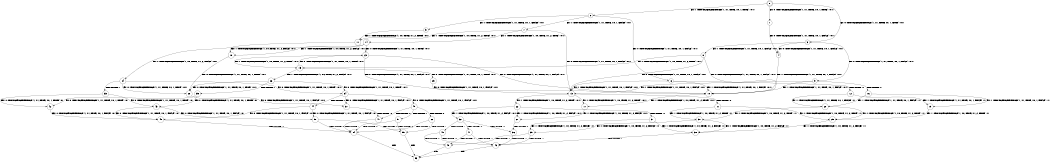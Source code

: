 digraph BCG {
size = "7, 10.5";
center = TRUE;
node [shape = circle];
0 [peripheries = 2];
0 -> 1 [label = "EX !0 !ATOMIC_EXCH_BRANCH (1, +1, TRUE, +0, 1, TRUE) !:0:1:"];
0 -> 2 [label = "EX !1 !ATOMIC_EXCH_BRANCH (1, +1, TRUE, +0, 1, TRUE) !:0:1:"];
0 -> 3 [label = "EX !0 !ATOMIC_EXCH_BRANCH (1, +1, TRUE, +0, 1, TRUE) !:0:1:"];
1 -> 4 [label = "EX !0 !ATOMIC_EXCH_BRANCH (1, +1, TRUE, +0, 1, FALSE) !:0:1:"];
2 -> 5 [label = "EX !1 !ATOMIC_EXCH_BRANCH (1, +1, TRUE, +0, 1, FALSE) !:0:1:"];
2 -> 6 [label = "EX !0 !ATOMIC_EXCH_BRANCH (1, +1, TRUE, +0, 1, FALSE) !:0:1:"];
2 -> 7 [label = "EX !1 !ATOMIC_EXCH_BRANCH (1, +1, TRUE, +0, 1, FALSE) !:0:1:"];
3 -> 4 [label = "EX !0 !ATOMIC_EXCH_BRANCH (1, +1, TRUE, +0, 1, FALSE) !:0:1:"];
3 -> 8 [label = "EX !1 !ATOMIC_EXCH_BRANCH (1, +1, TRUE, +0, 1, FALSE) !:0:1:"];
3 -> 9 [label = "EX !0 !ATOMIC_EXCH_BRANCH (1, +1, TRUE, +0, 1, FALSE) !:0:1:"];
4 -> 10 [label = "EX !1 !ATOMIC_EXCH_BRANCH (1, +1, TRUE, +0, 1, FALSE) !:0:1:"];
5 -> 11 [label = "EX !1 !ATOMIC_EXCH_BRANCH (1, +0, TRUE, +1, 2, TRUE) !:0:1:"];
6 -> 10 [label = "EX !1 !ATOMIC_EXCH_BRANCH (1, +1, TRUE, +0, 1, FALSE) !:0:1:"];
6 -> 12 [label = "TERMINATE !0"];
6 -> 13 [label = "EX !1 !ATOMIC_EXCH_BRANCH (1, +1, TRUE, +0, 1, FALSE) !:0:1:"];
7 -> 11 [label = "EX !1 !ATOMIC_EXCH_BRANCH (1, +0, TRUE, +1, 2, TRUE) !:0:1:"];
7 -> 13 [label = "EX !0 !ATOMIC_EXCH_BRANCH (1, +1, TRUE, +0, 1, FALSE) !:0:1:"];
7 -> 14 [label = "EX !1 !ATOMIC_EXCH_BRANCH (1, +0, TRUE, +1, 2, TRUE) !:0:1:"];
8 -> 10 [label = "EX !0 !ATOMIC_EXCH_BRANCH (1, +1, TRUE, +0, 1, FALSE) !:0:1:"];
8 -> 15 [label = "EX !1 !ATOMIC_EXCH_BRANCH (1, +0, TRUE, +1, 2, TRUE) !:0:1:"];
8 -> 13 [label = "EX !0 !ATOMIC_EXCH_BRANCH (1, +1, TRUE, +0, 1, FALSE) !:0:1:"];
9 -> 10 [label = "EX !1 !ATOMIC_EXCH_BRANCH (1, +1, TRUE, +0, 1, FALSE) !:0:1:"];
9 -> 16 [label = "TERMINATE !0"];
9 -> 13 [label = "EX !1 !ATOMIC_EXCH_BRANCH (1, +1, TRUE, +0, 1, FALSE) !:0:1:"];
10 -> 17 [label = "EX !1 !ATOMIC_EXCH_BRANCH (1, +0, TRUE, +1, 2, TRUE) !:0:1:"];
11 -> 18 [label = "EX !1 !ATOMIC_EXCH_BRANCH (1, +0, TRUE, +1, 2, FALSE) !:0:1:"];
12 -> 19 [label = "EX !1 !ATOMIC_EXCH_BRANCH (1, +1, TRUE, +0, 1, FALSE) !:1:"];
12 -> 20 [label = "EX !1 !ATOMIC_EXCH_BRANCH (1, +1, TRUE, +0, 1, FALSE) !:1:"];
13 -> 17 [label = "EX !1 !ATOMIC_EXCH_BRANCH (1, +0, TRUE, +1, 2, TRUE) !:0:1:"];
13 -> 21 [label = "TERMINATE !0"];
13 -> 22 [label = "EX !1 !ATOMIC_EXCH_BRANCH (1, +0, TRUE, +1, 2, TRUE) !:0:1:"];
14 -> 18 [label = "EX !1 !ATOMIC_EXCH_BRANCH (1, +0, TRUE, +1, 2, FALSE) !:0:1:"];
14 -> 23 [label = "EX !0 !ATOMIC_EXCH_BRANCH (1, +1, TRUE, +0, 1, TRUE) !:0:1:"];
14 -> 24 [label = "EX !1 !ATOMIC_EXCH_BRANCH (1, +0, TRUE, +1, 2, FALSE) !:0:1:"];
15 -> 25 [label = "EX !0 !ATOMIC_EXCH_BRANCH (1, +1, TRUE, +0, 1, TRUE) !:0:1:"];
15 -> 26 [label = "EX !1 !ATOMIC_EXCH_BRANCH (1, +0, TRUE, +1, 2, FALSE) !:0:1:"];
15 -> 23 [label = "EX !0 !ATOMIC_EXCH_BRANCH (1, +1, TRUE, +0, 1, TRUE) !:0:1:"];
16 -> 19 [label = "EX !1 !ATOMIC_EXCH_BRANCH (1, +1, TRUE, +0, 1, FALSE) !:1:"];
16 -> 20 [label = "EX !1 !ATOMIC_EXCH_BRANCH (1, +1, TRUE, +0, 1, FALSE) !:1:"];
17 -> 27 [label = "EX !1 !ATOMIC_EXCH_BRANCH (1, +0, TRUE, +1, 2, FALSE) !:0:1:"];
18 -> 28 [label = "EX !0 !ATOMIC_EXCH_BRANCH (1, +1, TRUE, +0, 1, TRUE) !:0:1:"];
19 -> 29 [label = "EX !1 !ATOMIC_EXCH_BRANCH (1, +0, TRUE, +1, 2, TRUE) !:1:"];
20 -> 29 [label = "EX !1 !ATOMIC_EXCH_BRANCH (1, +0, TRUE, +1, 2, TRUE) !:1:"];
20 -> 30 [label = "EX !1 !ATOMIC_EXCH_BRANCH (1, +0, TRUE, +1, 2, TRUE) !:1:"];
21 -> 29 [label = "EX !1 !ATOMIC_EXCH_BRANCH (1, +0, TRUE, +1, 2, TRUE) !:1:"];
21 -> 30 [label = "EX !1 !ATOMIC_EXCH_BRANCH (1, +0, TRUE, +1, 2, TRUE) !:1:"];
22 -> 27 [label = "EX !1 !ATOMIC_EXCH_BRANCH (1, +0, TRUE, +1, 2, FALSE) !:0:1:"];
22 -> 31 [label = "TERMINATE !0"];
22 -> 32 [label = "EX !1 !ATOMIC_EXCH_BRANCH (1, +0, TRUE, +1, 2, FALSE) !:0:1:"];
23 -> 10 [label = "EX !0 !ATOMIC_EXCH_BRANCH (1, +1, TRUE, +0, 1, FALSE) !:0:1:"];
23 -> 15 [label = "EX !1 !ATOMIC_EXCH_BRANCH (1, +0, TRUE, +1, 2, TRUE) !:0:1:"];
23 -> 13 [label = "EX !0 !ATOMIC_EXCH_BRANCH (1, +1, TRUE, +0, 1, FALSE) !:0:1:"];
24 -> 28 [label = "EX !0 !ATOMIC_EXCH_BRANCH (1, +1, TRUE, +0, 1, TRUE) !:0:1:"];
24 -> 33 [label = "TERMINATE !1"];
24 -> 34 [label = "EX !0 !ATOMIC_EXCH_BRANCH (1, +1, TRUE, +0, 1, TRUE) !:0:1:"];
25 -> 10 [label = "EX !0 !ATOMIC_EXCH_BRANCH (1, +1, TRUE, +0, 1, FALSE) !:0:1:"];
26 -> 28 [label = "EX !0 !ATOMIC_EXCH_BRANCH (1, +1, TRUE, +0, 1, TRUE) !:0:1:"];
26 -> 35 [label = "TERMINATE !1"];
26 -> 34 [label = "EX !0 !ATOMIC_EXCH_BRANCH (1, +1, TRUE, +0, 1, TRUE) !:0:1:"];
27 -> 36 [label = "TERMINATE !0"];
28 -> 37 [label = "EX !0 !ATOMIC_EXCH_BRANCH (1, +1, TRUE, +0, 1, FALSE) !:0:1:"];
29 -> 38 [label = "EX !1 !ATOMIC_EXCH_BRANCH (1, +0, TRUE, +1, 2, FALSE) !:1:"];
30 -> 38 [label = "EX !1 !ATOMIC_EXCH_BRANCH (1, +0, TRUE, +1, 2, FALSE) !:1:"];
30 -> 39 [label = "EX !1 !ATOMIC_EXCH_BRANCH (1, +0, TRUE, +1, 2, FALSE) !:1:"];
31 -> 38 [label = "EX !1 !ATOMIC_EXCH_BRANCH (1, +0, TRUE, +1, 2, FALSE) !:1:"];
31 -> 39 [label = "EX !1 !ATOMIC_EXCH_BRANCH (1, +0, TRUE, +1, 2, FALSE) !:1:"];
32 -> 36 [label = "TERMINATE !0"];
32 -> 40 [label = "TERMINATE !1"];
32 -> 41 [label = "TERMINATE !0"];
33 -> 42 [label = "EX !0 !ATOMIC_EXCH_BRANCH (1, +1, TRUE, +0, 1, TRUE) !:0:"];
33 -> 43 [label = "EX !0 !ATOMIC_EXCH_BRANCH (1, +1, TRUE, +0, 1, TRUE) !:0:"];
34 -> 37 [label = "EX !0 !ATOMIC_EXCH_BRANCH (1, +1, TRUE, +0, 1, FALSE) !:0:1:"];
34 -> 44 [label = "TERMINATE !1"];
34 -> 45 [label = "EX !0 !ATOMIC_EXCH_BRANCH (1, +1, TRUE, +0, 1, FALSE) !:0:1:"];
35 -> 42 [label = "EX !0 !ATOMIC_EXCH_BRANCH (1, +1, TRUE, +0, 1, TRUE) !:0:"];
35 -> 43 [label = "EX !0 !ATOMIC_EXCH_BRANCH (1, +1, TRUE, +0, 1, TRUE) !:0:"];
36 -> 46 [label = "TERMINATE !1"];
37 -> 47 [label = "TERMINATE !0"];
38 -> 46 [label = "TERMINATE !1"];
39 -> 46 [label = "TERMINATE !1"];
39 -> 48 [label = "TERMINATE !1"];
40 -> 46 [label = "TERMINATE !0"];
40 -> 48 [label = "TERMINATE !0"];
41 -> 46 [label = "TERMINATE !1"];
41 -> 48 [label = "TERMINATE !1"];
42 -> 49 [label = "EX !0 !ATOMIC_EXCH_BRANCH (1, +1, TRUE, +0, 1, FALSE) !:0:"];
43 -> 49 [label = "EX !0 !ATOMIC_EXCH_BRANCH (1, +1, TRUE, +0, 1, FALSE) !:0:"];
43 -> 50 [label = "EX !0 !ATOMIC_EXCH_BRANCH (1, +1, TRUE, +0, 1, FALSE) !:0:"];
44 -> 49 [label = "EX !0 !ATOMIC_EXCH_BRANCH (1, +1, TRUE, +0, 1, FALSE) !:0:"];
44 -> 50 [label = "EX !0 !ATOMIC_EXCH_BRANCH (1, +1, TRUE, +0, 1, FALSE) !:0:"];
45 -> 47 [label = "TERMINATE !0"];
45 -> 51 [label = "TERMINATE !1"];
45 -> 52 [label = "TERMINATE !0"];
46 -> 53 [label = "exit"];
47 -> 54 [label = "TERMINATE !1"];
48 -> 53 [label = "exit"];
49 -> 54 [label = "TERMINATE !0"];
50 -> 54 [label = "TERMINATE !0"];
50 -> 55 [label = "TERMINATE !0"];
51 -> 54 [label = "TERMINATE !0"];
51 -> 55 [label = "TERMINATE !0"];
52 -> 54 [label = "TERMINATE !1"];
52 -> 55 [label = "TERMINATE !1"];
54 -> 53 [label = "exit"];
55 -> 53 [label = "exit"];
}
